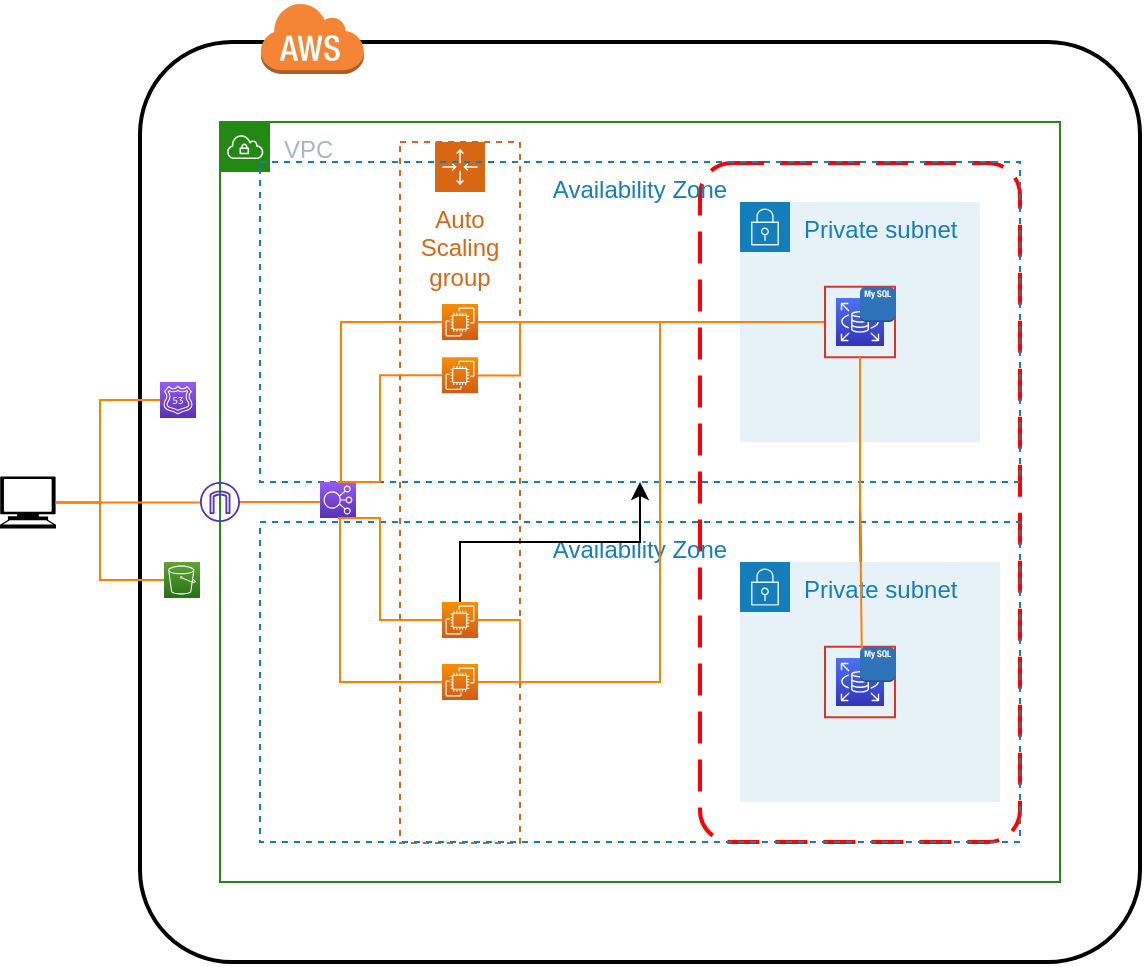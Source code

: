 <mxfile>
    <diagram id="GkOmCvkKTU6mA23bcw-l" name="ページ1">
        <mxGraphModel dx="461" dy="214" grid="1" gridSize="10" guides="1" tooltips="1" connect="1" arrows="1" fold="1" page="1" pageScale="1" pageWidth="850" pageHeight="1100" background="#ffffff" math="0" shadow="0">
            <root>
                <mxCell id="0"/>
                <mxCell id="1" parent="0"/>
                <mxCell id="58" value="" style="rounded=1;arcSize=10;dashed=0;fillColor=none;gradientColor=none;strokeWidth=2;" vertex="1" parent="1">
                    <mxGeometry x="220" y="319.99" width="500" height="460.01" as="geometry"/>
                </mxCell>
                <mxCell id="48" value="Auto Scaling group" style="points=[[0,0],[0.25,0],[0.5,0],[0.75,0],[1,0],[1,0.25],[1,0.5],[1,0.75],[1,1],[0.75,1],[0.5,1],[0.25,1],[0,1],[0,0.75],[0,0.5],[0,0.25]];outlineConnect=0;gradientColor=none;html=1;whiteSpace=wrap;fontSize=12;fontStyle=0;shape=mxgraph.aws4.groupCenter;grIcon=mxgraph.aws4.group_auto_scaling_group;grStroke=1;strokeColor=#D86613;fillColor=none;verticalAlign=top;align=center;fontColor=#D86613;dashed=1;spacingTop=25;" parent="1" vertex="1">
                    <mxGeometry x="350" y="370" width="60" height="350.5" as="geometry"/>
                </mxCell>
                <mxCell id="32" value="" style="rounded=1;arcSize=10;dashed=1;strokeColor=#ff0000;fillColor=none;gradientColor=none;dashPattern=8 4;strokeWidth=2;" parent="1" vertex="1">
                    <mxGeometry x="500" y="380.5" width="160" height="339.5" as="geometry"/>
                </mxCell>
                <mxCell id="2" value="VPC" style="points=[[0,0],[0.25,0],[0.5,0],[0.75,0],[1,0],[1,0.25],[1,0.5],[1,0.75],[1,1],[0.75,1],[0.5,1],[0.25,1],[0,1],[0,0.75],[0,0.5],[0,0.25]];outlineConnect=0;gradientColor=none;html=1;whiteSpace=wrap;fontSize=12;fontStyle=0;shape=mxgraph.aws4.group;grIcon=mxgraph.aws4.group_vpc;strokeColor=#248814;fillColor=none;verticalAlign=top;align=left;spacingLeft=30;fontColor=#AAB7B8;dashed=0;" parent="1" vertex="1">
                    <mxGeometry x="260" y="360" width="420" height="380" as="geometry"/>
                </mxCell>
                <mxCell id="4" value="Availability Zone" style="fillColor=none;strokeColor=#147EBA;dashed=1;verticalAlign=top;fontStyle=0;fontColor=#147EBA;" parent="1" vertex="1">
                    <mxGeometry x="280" y="380" width="380" height="160" as="geometry"/>
                </mxCell>
                <mxCell id="3" value="" style="outlineConnect=0;fontColor=#232F3E;gradientColor=none;fillColor=#5A30B5;strokeColor=none;dashed=0;verticalLabelPosition=bottom;verticalAlign=top;align=center;html=1;fontSize=12;fontStyle=0;aspect=fixed;pointerEvents=1;shape=mxgraph.aws4.internet_gateway;" parent="1" vertex="1">
                    <mxGeometry x="250" y="540" width="20" height="20" as="geometry"/>
                </mxCell>
                <mxCell id="6" value="Private subnet" style="points=[[0,0],[0.25,0],[0.5,0],[0.75,0],[1,0],[1,0.25],[1,0.5],[1,0.75],[1,1],[0.75,1],[0.5,1],[0.25,1],[0,1],[0,0.75],[0,0.5],[0,0.25]];outlineConnect=0;gradientColor=none;html=1;whiteSpace=wrap;fontSize=12;fontStyle=0;shape=mxgraph.aws4.group;grIcon=mxgraph.aws4.group_security_group;grStroke=0;strokeColor=#147EBA;fillColor=#E6F2F8;verticalAlign=top;align=left;spacingLeft=30;fontColor=#147EBA;dashed=0;" parent="1" vertex="1">
                    <mxGeometry x="520" y="399.99" width="120" height="120" as="geometry"/>
                </mxCell>
                <mxCell id="10" value="" style="points=[[0,0,0],[0.25,0,0],[0.5,0,0],[0.75,0,0],[1,0,0],[0,1,0],[0.25,1,0],[0.5,1,0],[0.75,1,0],[1,1,0],[0,0.25,0],[0,0.5,0],[0,0.75,0],[1,0.25,0],[1,0.5,0],[1,0.75,0]];outlineConnect=0;fontColor=#232F3E;gradientColor=#F78E04;gradientDirection=north;fillColor=#D05C17;strokeColor=#ffffff;dashed=0;verticalLabelPosition=bottom;verticalAlign=top;align=center;html=1;fontSize=12;fontStyle=0;aspect=fixed;shape=mxgraph.aws4.resourceIcon;resIcon=mxgraph.aws4.ec2;" parent="1" vertex="1">
                    <mxGeometry x="371" y="451" width="18" height="18" as="geometry"/>
                </mxCell>
                <mxCell id="14" value="" style="edgeStyle=orthogonalEdgeStyle;rounded=0;orthogonalLoop=1;jettySize=auto;html=1;fillColor=#a20025;endArrow=none;endFill=0;strokeColor=#FF8000;entryX=0;entryY=0.5;entryDx=0;entryDy=0;exitX=1;exitY=0.5;exitDx=0;exitDy=0;exitPerimeter=0;" parent="1" source="10" target="18" edge="1">
                    <mxGeometry relative="1" as="geometry">
                        <mxPoint x="395" y="459.985" as="sourcePoint"/>
                        <Array as="points"/>
                        <mxPoint x="441" y="439" as="targetPoint"/>
                    </mxGeometry>
                </mxCell>
                <mxCell id="16" value="" style="edgeStyle=orthogonalEdgeStyle;rounded=0;orthogonalLoop=1;jettySize=auto;html=1;endArrow=none;endFill=0;strokeColor=#FF8000;entryX=0;entryY=0.5;entryDx=0;entryDy=0;entryPerimeter=0;" parent="1" source="3" target="10" edge="1">
                    <mxGeometry relative="1" as="geometry">
                        <Array as="points"/>
                        <mxPoint x="270" y="460" as="sourcePoint"/>
                    </mxGeometry>
                </mxCell>
                <mxCell id="40" value="" style="edgeStyle=orthogonalEdgeStyle;rounded=0;orthogonalLoop=1;jettySize=auto;html=1;entryX=0.05;entryY=0.05;entryDx=0;entryDy=0;entryPerimeter=0;" parent="1" source="18" target="39" edge="1">
                    <mxGeometry relative="1" as="geometry"/>
                </mxCell>
                <mxCell id="18" value="" style="fillColor=none;strokeColor=#DD3522;verticalAlign=top;fontStyle=0;fontColor=#DD3522;" parent="1" vertex="1">
                    <mxGeometry x="562.5" y="442.37" width="35" height="35.26" as="geometry"/>
                </mxCell>
                <mxCell id="21" value="" style="points=[[0,0,0],[0.25,0,0],[0.5,0,0],[0.75,0,0],[1,0,0],[0,1,0],[0.25,1,0],[0.5,1,0],[0.75,1,0],[1,1,0],[0,0.25,0],[0,0.5,0],[0,0.75,0],[1,0.25,0],[1,0.5,0],[1,0.75,0]];outlineConnect=0;fontColor=#232F3E;gradientColor=#4D72F3;gradientDirection=north;fillColor=#3334B9;strokeColor=#ffffff;dashed=0;verticalLabelPosition=bottom;verticalAlign=top;align=center;html=1;fontSize=12;fontStyle=0;aspect=fixed;shape=mxgraph.aws4.resourceIcon;resIcon=mxgraph.aws4.rds;" parent="1" vertex="1">
                    <mxGeometry x="568" y="447.99" width="24" height="24" as="geometry"/>
                </mxCell>
                <mxCell id="26" value="" style="outlineConnect=0;dashed=0;verticalLabelPosition=bottom;verticalAlign=top;align=center;html=1;shape=mxgraph.aws3.mysql_db_instance_2;fillColor=#2E73B8;gradientColor=none;" parent="1" vertex="1">
                    <mxGeometry x="580" y="442.37" width="17.5" height="17.63" as="geometry"/>
                </mxCell>
                <mxCell id="29" value="Availability Zone" style="fillColor=none;strokeColor=#147EBA;dashed=1;verticalAlign=top;fontStyle=0;fontColor=#147EBA;" parent="1" vertex="1">
                    <mxGeometry x="280" y="560" width="380" height="160" as="geometry"/>
                </mxCell>
                <mxCell id="31" value="Private subnet" style="points=[[0,0],[0.25,0],[0.5,0],[0.75,0],[1,0],[1,0.25],[1,0.5],[1,0.75],[1,1],[0.75,1],[0.5,1],[0.25,1],[0,1],[0,0.75],[0,0.5],[0,0.25]];outlineConnect=0;gradientColor=none;html=1;whiteSpace=wrap;fontSize=12;fontStyle=0;shape=mxgraph.aws4.group;grIcon=mxgraph.aws4.group_security_group;grStroke=0;strokeColor=#147EBA;fillColor=#E6F2F8;verticalAlign=top;align=left;spacingLeft=30;fontColor=#147EBA;dashed=0;" parent="1" vertex="1">
                    <mxGeometry x="520" y="580" width="130" height="120" as="geometry"/>
                </mxCell>
                <mxCell id="36" value="" style="points=[[0,0,0],[0.25,0,0],[0.5,0,0],[0.75,0,0],[1,0,0],[0,1,0],[0.25,1,0],[0.5,1,0],[0.75,1,0],[1,1,0],[0,0.25,0],[0,0.5,0],[0,0.75,0],[1,0.25,0],[1,0.5,0],[1,0.75,0]];outlineConnect=0;fontColor=#232F3E;gradientColor=#F78E04;gradientDirection=north;fillColor=#D05C17;strokeColor=#ffffff;dashed=0;verticalLabelPosition=bottom;verticalAlign=top;align=center;html=1;fontSize=12;fontStyle=0;aspect=fixed;shape=mxgraph.aws4.resourceIcon;resIcon=mxgraph.aws4.ec2;" parent="1" vertex="1">
                    <mxGeometry x="371" y="631" width="18" height="18" as="geometry"/>
                </mxCell>
                <mxCell id="37" value="" style="fillColor=none;strokeColor=#DD3522;verticalAlign=top;fontStyle=0;fontColor=#DD3522;" parent="1" vertex="1">
                    <mxGeometry x="562.5" y="622.37" width="35" height="35.26" as="geometry"/>
                </mxCell>
                <mxCell id="38" value="" style="points=[[0,0,0],[0.25,0,0],[0.5,0,0],[0.75,0,0],[1,0,0],[0,1,0],[0.25,1,0],[0.5,1,0],[0.75,1,0],[1,1,0],[0,0.25,0],[0,0.5,0],[0,0.75,0],[1,0.25,0],[1,0.5,0],[1,0.75,0]];outlineConnect=0;fontColor=#232F3E;gradientColor=#4D72F3;gradientDirection=north;fillColor=#3334B9;strokeColor=#ffffff;dashed=0;verticalLabelPosition=bottom;verticalAlign=top;align=center;html=1;fontSize=12;fontStyle=0;aspect=fixed;shape=mxgraph.aws4.resourceIcon;resIcon=mxgraph.aws4.rds;" parent="1" vertex="1">
                    <mxGeometry x="568" y="627.99" width="24" height="24" as="geometry"/>
                </mxCell>
                <mxCell id="39" value="" style="outlineConnect=0;dashed=0;verticalLabelPosition=bottom;verticalAlign=top;align=center;html=1;shape=mxgraph.aws3.mysql_db_instance_2;fillColor=#2E73B8;gradientColor=none;" parent="1" vertex="1">
                    <mxGeometry x="580" y="622.37" width="17.5" height="17.63" as="geometry"/>
                </mxCell>
                <mxCell id="42" style="edgeStyle=orthogonalEdgeStyle;rounded=0;orthogonalLoop=1;jettySize=auto;html=1;exitX=0.5;exitY=1;exitDx=0;exitDy=0;entryX=0.05;entryY=0.05;entryDx=0;entryDy=0;entryPerimeter=0;fillColor=#fa6800;strokeColor=#FF8000;endArrow=none;endFill=0;" parent="1" source="18" target="39" edge="1">
                    <mxGeometry relative="1" as="geometry">
                        <mxPoint x="579.828" y="490" as="targetPoint"/>
                    </mxGeometry>
                </mxCell>
                <mxCell id="45" value="" style="edgeStyle=orthogonalEdgeStyle;rounded=0;orthogonalLoop=1;jettySize=auto;html=1;fillColor=#a20025;endArrow=none;endFill=0;strokeColor=#FF8000;exitX=1;exitY=0.5;exitDx=0;exitDy=0;exitPerimeter=0;" parent="1" source="36" edge="1">
                    <mxGeometry relative="1" as="geometry">
                        <mxPoint x="395" y="640.005" as="sourcePoint"/>
                        <Array as="points">
                            <mxPoint x="480" y="640"/>
                        </Array>
                        <mxPoint x="480" y="460" as="targetPoint"/>
                    </mxGeometry>
                </mxCell>
                <mxCell id="46" value="" style="edgeStyle=orthogonalEdgeStyle;rounded=0;orthogonalLoop=1;jettySize=auto;html=1;endArrow=none;endFill=0;strokeColor=#FF8000;entryX=0;entryY=0.5;entryDx=0;entryDy=0;entryPerimeter=0;" parent="1" target="36" edge="1">
                    <mxGeometry relative="1" as="geometry">
                        <Array as="points">
                            <mxPoint x="320" y="640"/>
                        </Array>
                        <mxPoint x="320" y="550" as="sourcePoint"/>
                        <mxPoint x="365" y="640.005" as="targetPoint"/>
                    </mxGeometry>
                </mxCell>
                <mxCell id="47" value="" style="points=[[0,0,0],[0.25,0,0],[0.5,0,0],[0.75,0,0],[1,0,0],[0,1,0],[0.25,1,0],[0.5,1,0],[0.75,1,0],[1,1,0],[0,0.25,0],[0,0.5,0],[0,0.75,0],[1,0.25,0],[1,0.5,0],[1,0.75,0]];outlineConnect=0;fontColor=#232F3E;gradientColor=#945DF2;gradientDirection=north;fillColor=#5A30B5;strokeColor=#ffffff;dashed=0;verticalLabelPosition=bottom;verticalAlign=top;align=center;html=1;fontSize=12;fontStyle=0;aspect=fixed;shape=mxgraph.aws4.resourceIcon;resIcon=mxgraph.aws4.elastic_load_balancing;" parent="1" vertex="1">
                    <mxGeometry x="310" y="540" width="18" height="18" as="geometry"/>
                </mxCell>
                <mxCell id="51" value="" style="points=[[0,0,0],[0.25,0,0],[0.5,0,0],[0.75,0,0],[1,0,0],[0,1,0],[0.25,1,0],[0.5,1,0],[0.75,1,0],[1,1,0],[0,0.25,0],[0,0.5,0],[0,0.75,0],[1,0.25,0],[1,0.5,0],[1,0.75,0]];outlineConnect=0;fontColor=#232F3E;gradientColor=#F78E04;gradientDirection=north;fillColor=#D05C17;strokeColor=#ffffff;dashed=0;verticalLabelPosition=bottom;verticalAlign=top;align=center;html=1;fontSize=12;fontStyle=0;aspect=fixed;shape=mxgraph.aws4.resourceIcon;resIcon=mxgraph.aws4.ec2;" parent="1" vertex="1">
                    <mxGeometry x="371" y="477.63" width="18" height="18" as="geometry"/>
                </mxCell>
                <mxCell id="53" value="" style="edgeStyle=orthogonalEdgeStyle;rounded=0;orthogonalLoop=1;jettySize=auto;html=1;" parent="1" source="52" target="4" edge="1">
                    <mxGeometry relative="1" as="geometry"/>
                </mxCell>
                <mxCell id="52" value="" style="points=[[0,0,0],[0.25,0,0],[0.5,0,0],[0.75,0,0],[1,0,0],[0,1,0],[0.25,1,0],[0.5,1,0],[0.75,1,0],[1,1,0],[0,0.25,0],[0,0.5,0],[0,0.75,0],[1,0.25,0],[1,0.5,0],[1,0.75,0]];outlineConnect=0;fontColor=#232F3E;gradientColor=#F78E04;gradientDirection=north;fillColor=#D05C17;strokeColor=#ffffff;dashed=0;verticalLabelPosition=bottom;verticalAlign=top;align=center;html=1;fontSize=12;fontStyle=0;aspect=fixed;shape=mxgraph.aws4.resourceIcon;resIcon=mxgraph.aws4.ec2;" parent="1" vertex="1">
                    <mxGeometry x="371" y="600" width="18" height="18" as="geometry"/>
                </mxCell>
                <mxCell id="54" value="" style="edgeStyle=orthogonalEdgeStyle;rounded=0;orthogonalLoop=1;jettySize=auto;html=1;endArrow=none;endFill=0;strokeColor=#FF8000;entryX=0;entryY=0.5;entryDx=0;entryDy=0;entryPerimeter=0;exitX=0.5;exitY=1;exitDx=0;exitDy=0;exitPerimeter=0;" parent="1" source="47" target="52" edge="1">
                    <mxGeometry relative="1" as="geometry">
                        <Array as="points">
                            <mxPoint x="340" y="558"/>
                            <mxPoint x="340" y="609"/>
                        </Array>
                        <mxPoint x="330" y="560" as="sourcePoint"/>
                        <mxPoint x="381" y="650.0" as="targetPoint"/>
                    </mxGeometry>
                </mxCell>
                <mxCell id="55" value="" style="edgeStyle=orthogonalEdgeStyle;rounded=0;orthogonalLoop=1;jettySize=auto;html=1;endArrow=none;endFill=0;strokeColor=#FF8000;entryX=0;entryY=0.5;entryDx=0;entryDy=0;entryPerimeter=0;exitX=0.5;exitY=0;exitDx=0;exitDy=0;exitPerimeter=0;" parent="1" source="47" target="51" edge="1">
                    <mxGeometry relative="1" as="geometry">
                        <Array as="points">
                            <mxPoint x="340" y="540"/>
                            <mxPoint x="340" y="487"/>
                        </Array>
                        <mxPoint x="319.0" y="442.37" as="sourcePoint"/>
                        <mxPoint x="371" y="493.37" as="targetPoint"/>
                    </mxGeometry>
                </mxCell>
                <mxCell id="56" value="" style="edgeStyle=orthogonalEdgeStyle;rounded=0;orthogonalLoop=1;jettySize=auto;html=1;endArrow=none;endFill=0;strokeColor=#FF8000;exitX=0.5;exitY=0;exitDx=0;exitDy=0;exitPerimeter=0;" parent="1" edge="1">
                    <mxGeometry relative="1" as="geometry">
                        <Array as="points">
                            <mxPoint x="410" y="487"/>
                        </Array>
                        <mxPoint x="389.0" y="486.69" as="sourcePoint"/>
                        <mxPoint x="410" y="460" as="targetPoint"/>
                    </mxGeometry>
                </mxCell>
                <mxCell id="57" value="" style="edgeStyle=orthogonalEdgeStyle;rounded=0;orthogonalLoop=1;jettySize=auto;html=1;endArrow=none;endFill=0;strokeColor=#FF8000;exitX=1;exitY=0.5;exitDx=0;exitDy=0;exitPerimeter=0;" parent="1" source="52" edge="1">
                    <mxGeometry relative="1" as="geometry">
                        <Array as="points">
                            <mxPoint x="410" y="609"/>
                        </Array>
                        <mxPoint x="389.0" y="616.69" as="sourcePoint"/>
                        <mxPoint x="410" y="640" as="targetPoint"/>
                    </mxGeometry>
                </mxCell>
                <mxCell id="59" value="" style="dashed=0;html=1;shape=mxgraph.aws3.cloud;fillColor=#F58536;gradientColor=none;dashed=0;" vertex="1" parent="1">
                    <mxGeometry x="280" y="299.99" width="52" height="36" as="geometry"/>
                </mxCell>
                <mxCell id="60" value="" style="points=[[0,0,0],[0.25,0,0],[0.5,0,0],[0.75,0,0],[1,0,0],[0,1,0],[0.25,1,0],[0.5,1,0],[0.75,1,0],[1,1,0],[0,0.25,0],[0,0.5,0],[0,0.75,0],[1,0.25,0],[1,0.5,0],[1,0.75,0]];outlineConnect=0;fontColor=#232F3E;gradientColor=#60A337;gradientDirection=north;fillColor=#277116;strokeColor=#ffffff;dashed=0;verticalLabelPosition=bottom;verticalAlign=top;align=center;html=1;fontSize=12;fontStyle=0;aspect=fixed;shape=mxgraph.aws4.resourceIcon;resIcon=mxgraph.aws4.s3;" vertex="1" parent="1">
                    <mxGeometry x="232" y="580" width="18" height="18" as="geometry"/>
                </mxCell>
                <mxCell id="61" value="" style="points=[[0,0,0],[0.25,0,0],[0.5,0,0],[0.75,0,0],[1,0,0],[0,1,0],[0.25,1,0],[0.5,1,0],[0.75,1,0],[1,1,0],[0,0.25,0],[0,0.5,0],[0,0.75,0],[1,0.25,0],[1,0.5,0],[1,0.75,0]];outlineConnect=0;fontColor=#232F3E;gradientColor=#945DF2;gradientDirection=north;fillColor=#5A30B5;strokeColor=#ffffff;dashed=0;verticalLabelPosition=bottom;verticalAlign=top;align=center;html=1;fontSize=12;fontStyle=0;aspect=fixed;shape=mxgraph.aws4.resourceIcon;resIcon=mxgraph.aws4.route_53;" vertex="1" parent="1">
                    <mxGeometry x="230" y="490" width="18" height="18" as="geometry"/>
                </mxCell>
                <mxCell id="62" value="" style="shape=mxgraph.signs.tech.computer;html=1;pointerEvents=1;fillColor=#000000;strokeColor=none;verticalLabelPosition=bottom;verticalAlign=top;align=center;" vertex="1" parent="1">
                    <mxGeometry x="150" y="537.25" width="28" height="26" as="geometry"/>
                </mxCell>
                <mxCell id="63" value="" style="edgeStyle=orthogonalEdgeStyle;rounded=0;orthogonalLoop=1;jettySize=auto;html=1;endArrow=none;endFill=0;strokeColor=#FF8000;entryX=0;entryY=0.5;entryDx=0;entryDy=0;entryPerimeter=0;exitX=0.995;exitY=0.5;exitDx=0;exitDy=0;exitPerimeter=0;" edge="1" parent="1" source="62" target="61">
                    <mxGeometry relative="1" as="geometry">
                        <Array as="points">
                            <mxPoint x="200" y="550"/>
                            <mxPoint x="200" y="499"/>
                        </Array>
                        <mxPoint x="110" y="590.25" as="sourcePoint"/>
                        <mxPoint x="211" y="500.25" as="targetPoint"/>
                    </mxGeometry>
                </mxCell>
                <mxCell id="65" value="" style="edgeStyle=orthogonalEdgeStyle;rounded=0;orthogonalLoop=1;jettySize=auto;html=1;endArrow=none;endFill=0;strokeColor=#FF8000;entryX=0;entryY=0.5;entryDx=0;entryDy=0;entryPerimeter=0;exitX=0.995;exitY=0.5;exitDx=0;exitDy=0;exitPerimeter=0;" edge="1" parent="1" target="60">
                    <mxGeometry relative="1" as="geometry">
                        <Array as="points">
                            <mxPoint x="200" y="550"/>
                            <mxPoint x="200" y="589"/>
                        </Array>
                        <mxPoint x="177.86" y="550.25" as="sourcePoint"/>
                        <mxPoint x="230" y="499" as="targetPoint"/>
                    </mxGeometry>
                </mxCell>
                <mxCell id="66" value="" style="edgeStyle=orthogonalEdgeStyle;rounded=0;orthogonalLoop=1;jettySize=auto;html=1;endArrow=none;endFill=0;strokeColor=#FF8000;exitX=0.995;exitY=0.5;exitDx=0;exitDy=0;exitPerimeter=0;" edge="1" parent="1" source="62" target="3">
                    <mxGeometry relative="1" as="geometry">
                        <Array as="points">
                            <mxPoint x="210" y="550"/>
                            <mxPoint x="260" y="550"/>
                        </Array>
                        <mxPoint x="187.86" y="560.25" as="sourcePoint"/>
                        <mxPoint x="242" y="599" as="targetPoint"/>
                    </mxGeometry>
                </mxCell>
            </root>
        </mxGraphModel>
    </diagram>
</mxfile>